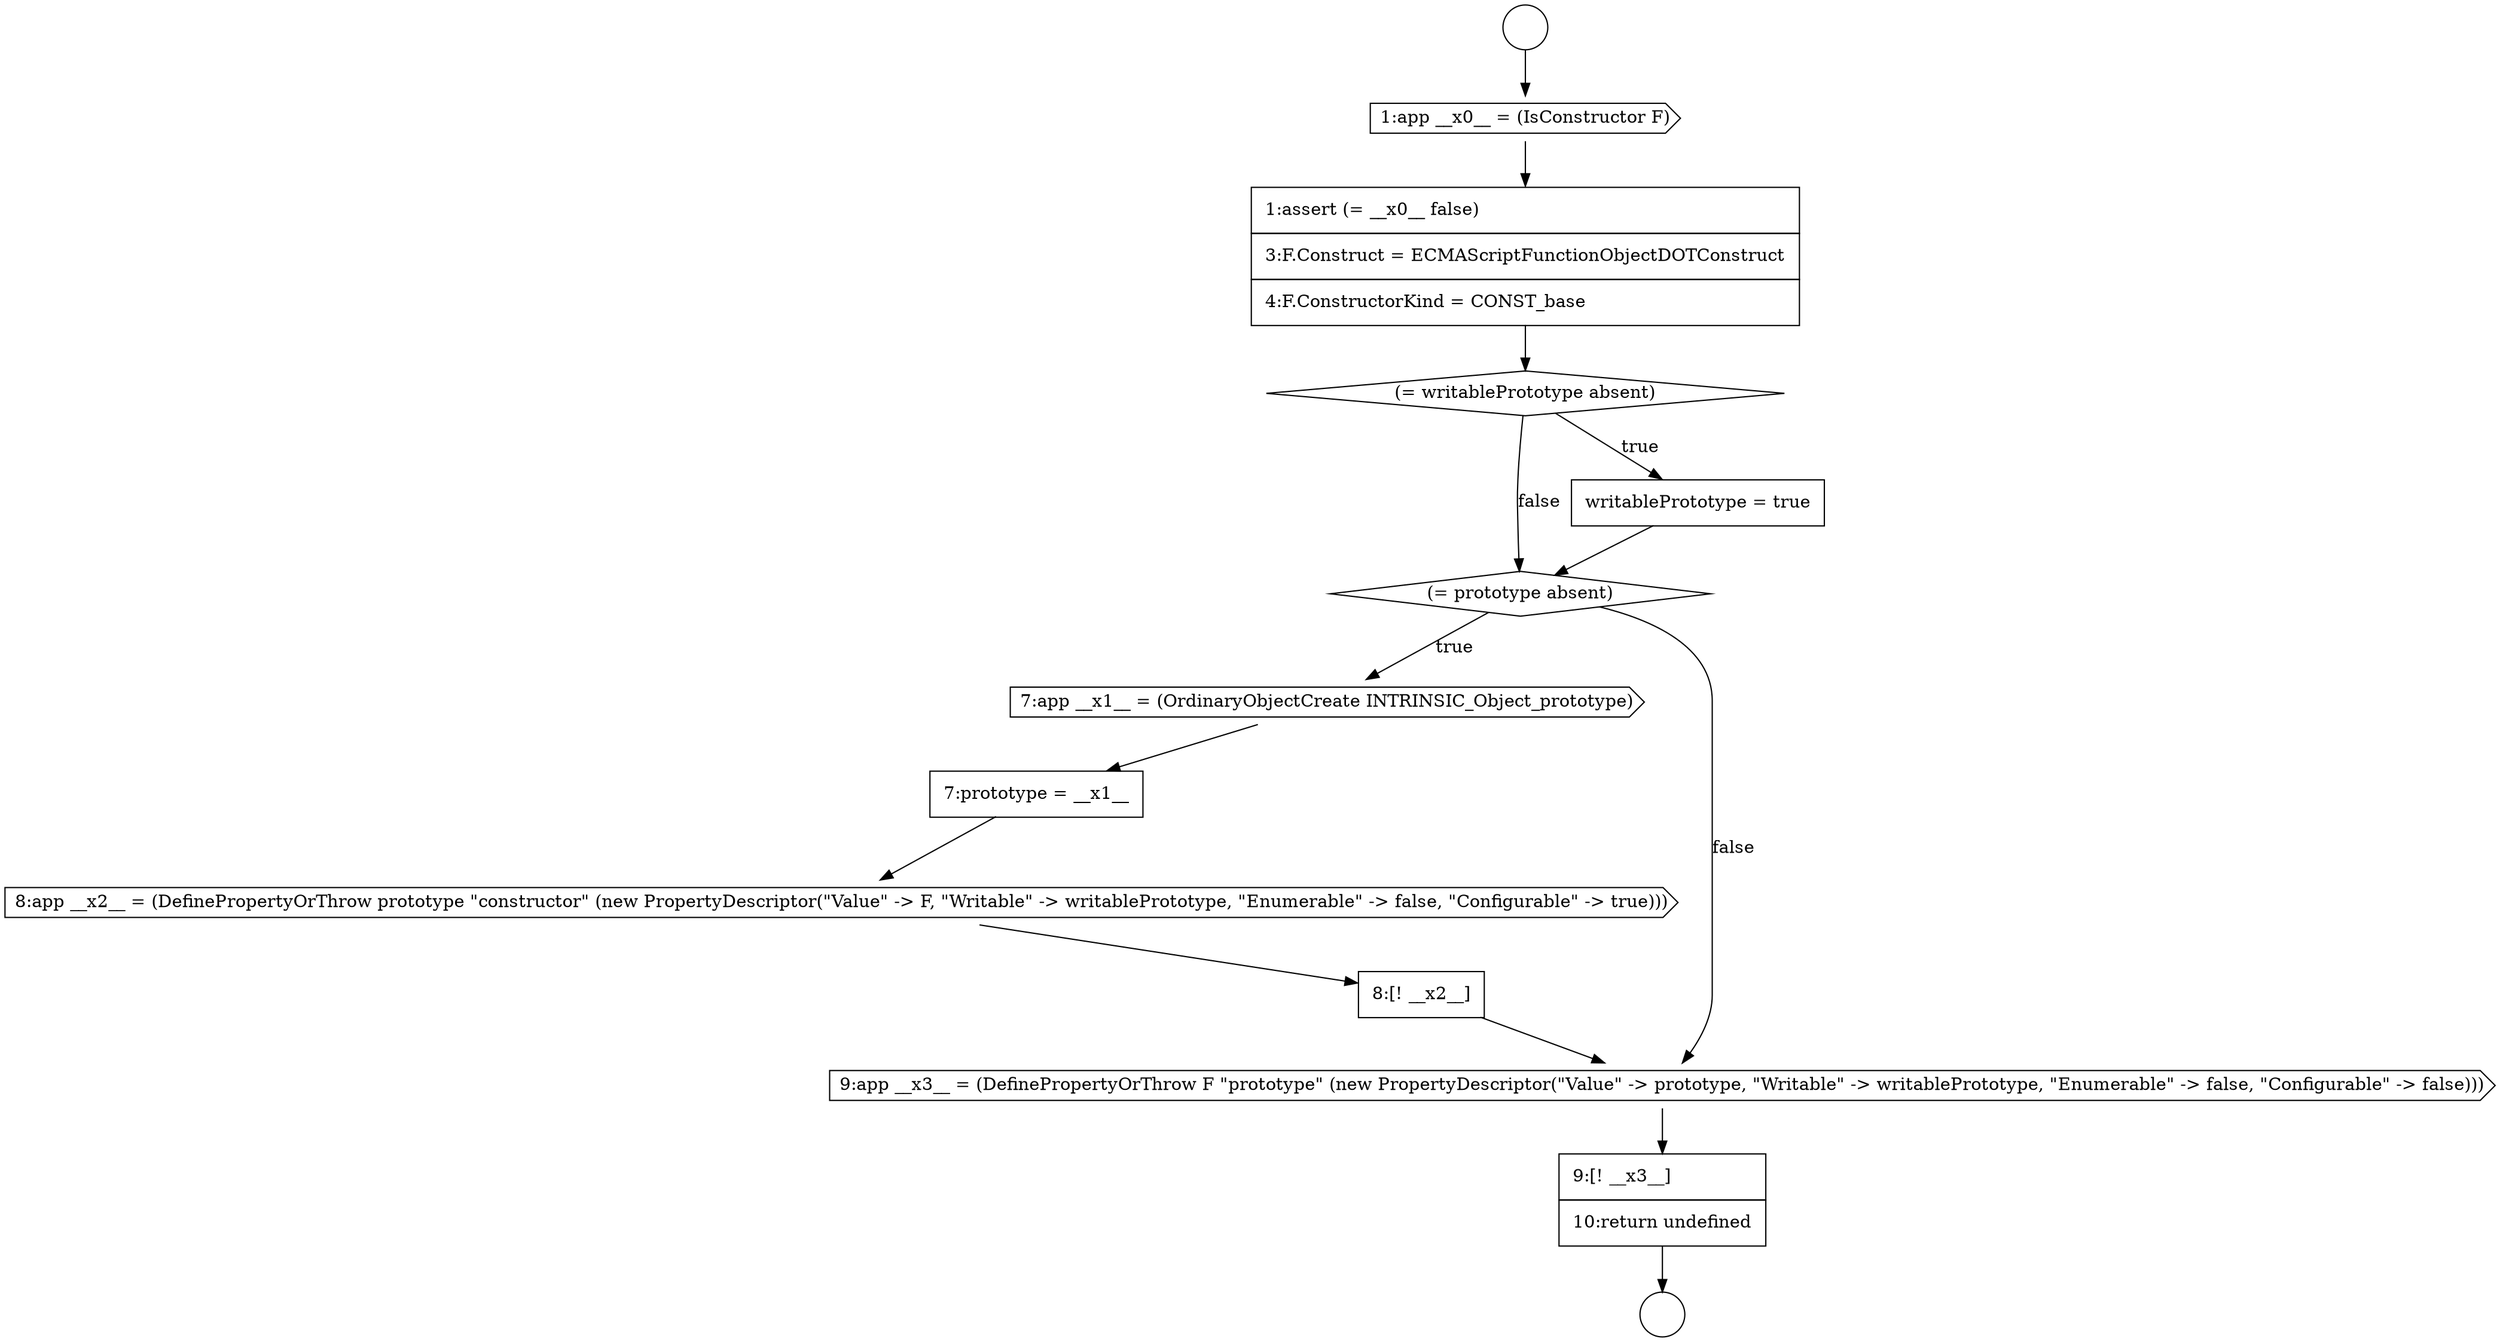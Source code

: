 digraph {
  node2341 [shape=cds, label=<<font color="black">1:app __x0__ = (IsConstructor F)</font>> color="black" fillcolor="white" style=filled]
  node2348 [shape=cds, label=<<font color="black">8:app __x2__ = (DefinePropertyOrThrow prototype &quot;constructor&quot; (new PropertyDescriptor(&quot;Value&quot; -&gt; F, &quot;Writable&quot; -&gt; writablePrototype, &quot;Enumerable&quot; -&gt; false, &quot;Configurable&quot; -&gt; true)))</font>> color="black" fillcolor="white" style=filled]
  node2339 [shape=circle label=" " color="black" fillcolor="white" style=filled]
  node2349 [shape=none, margin=0, label=<<font color="black">
    <table border="0" cellborder="1" cellspacing="0" cellpadding="10">
      <tr><td align="left">8:[! __x2__]</td></tr>
    </table>
  </font>> color="black" fillcolor="white" style=filled]
  node2346 [shape=cds, label=<<font color="black">7:app __x1__ = (OrdinaryObjectCreate INTRINSIC_Object_prototype)</font>> color="black" fillcolor="white" style=filled]
  node2343 [shape=diamond, label=<<font color="black">(= writablePrototype absent)</font>> color="black" fillcolor="white" style=filled]
  node2350 [shape=cds, label=<<font color="black">9:app __x3__ = (DefinePropertyOrThrow F &quot;prototype&quot; (new PropertyDescriptor(&quot;Value&quot; -&gt; prototype, &quot;Writable&quot; -&gt; writablePrototype, &quot;Enumerable&quot; -&gt; false, &quot;Configurable&quot; -&gt; false)))</font>> color="black" fillcolor="white" style=filled]
  node2340 [shape=circle label=" " color="black" fillcolor="white" style=filled]
  node2351 [shape=none, margin=0, label=<<font color="black">
    <table border="0" cellborder="1" cellspacing="0" cellpadding="10">
      <tr><td align="left">9:[! __x3__]</td></tr>
      <tr><td align="left">10:return undefined</td></tr>
    </table>
  </font>> color="black" fillcolor="white" style=filled]
  node2345 [shape=diamond, label=<<font color="black">(= prototype absent)</font>> color="black" fillcolor="white" style=filled]
  node2344 [shape=none, margin=0, label=<<font color="black">
    <table border="0" cellborder="1" cellspacing="0" cellpadding="10">
      <tr><td align="left">writablePrototype = true</td></tr>
    </table>
  </font>> color="black" fillcolor="white" style=filled]
  node2347 [shape=none, margin=0, label=<<font color="black">
    <table border="0" cellborder="1" cellspacing="0" cellpadding="10">
      <tr><td align="left">7:prototype = __x1__</td></tr>
    </table>
  </font>> color="black" fillcolor="white" style=filled]
  node2342 [shape=none, margin=0, label=<<font color="black">
    <table border="0" cellborder="1" cellspacing="0" cellpadding="10">
      <tr><td align="left">1:assert (= __x0__ false)</td></tr>
      <tr><td align="left">3:F.Construct = ECMAScriptFunctionObjectDOTConstruct</td></tr>
      <tr><td align="left">4:F.ConstructorKind = CONST_base</td></tr>
    </table>
  </font>> color="black" fillcolor="white" style=filled]
  node2343 -> node2344 [label=<<font color="black">true</font>> color="black"]
  node2343 -> node2345 [label=<<font color="black">false</font>> color="black"]
  node2351 -> node2340 [ color="black"]
  node2350 -> node2351 [ color="black"]
  node2342 -> node2343 [ color="black"]
  node2346 -> node2347 [ color="black"]
  node2341 -> node2342 [ color="black"]
  node2339 -> node2341 [ color="black"]
  node2348 -> node2349 [ color="black"]
  node2344 -> node2345 [ color="black"]
  node2345 -> node2346 [label=<<font color="black">true</font>> color="black"]
  node2345 -> node2350 [label=<<font color="black">false</font>> color="black"]
  node2349 -> node2350 [ color="black"]
  node2347 -> node2348 [ color="black"]
}
